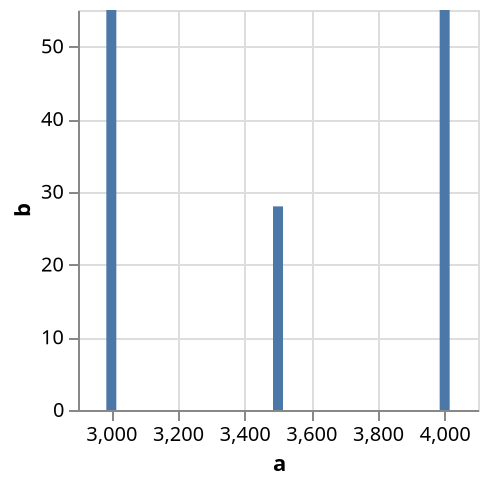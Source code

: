 {
  "$schema": "https://vega.github.io/schema/vega-lite/v6.json",
  "data": {
    "values": [
      {"a": 3000, "b": 55},
      {"a": 3500, "b": 28},
      {"a": 4000, "b": 55}
    ]
  },
  "mark": "bar",
  "encoding": {
    "x": {"field": "a", "type": "quantitative"},
    "y": {"field": "b", "type": "quantitative", "scale": {"type": "pow"}}
  }
}
